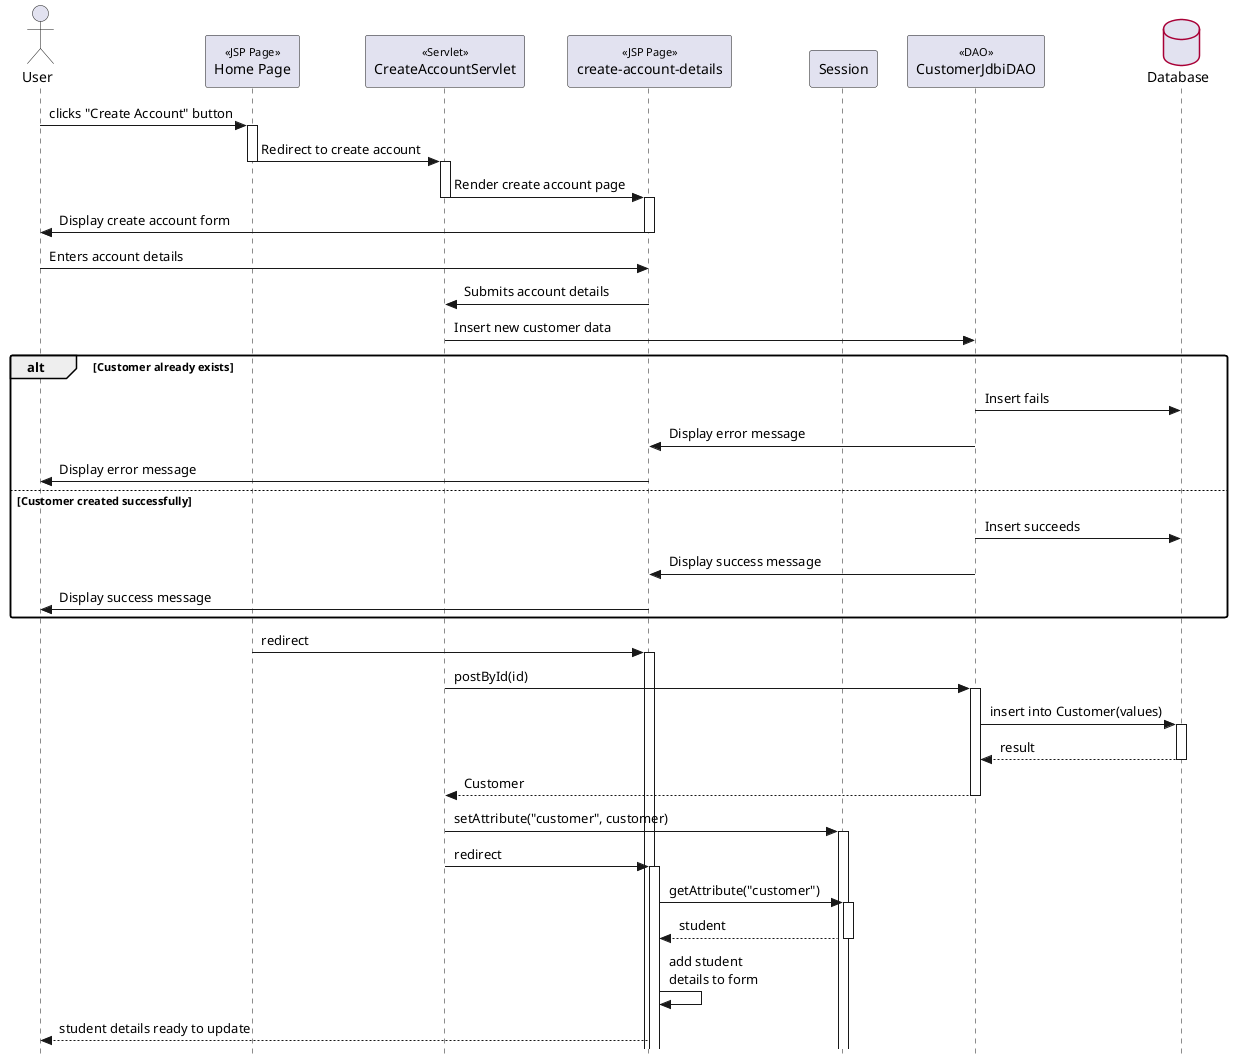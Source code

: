 @startuml

' === Style Tweaks ===

skinparam {
  Style StrictUML
  RoundCorner 5
  ParticipantPadding 10
  Padding 2
  SequenceStereotype {
    Font {
      Size 11
      Style plain
    }
  }
  Database {
    BorderColor #A80036
  }
}


' === Actors / Participants

actor "User" as user
participant "Home Page" as homePage << JSP Page >>
participant "CreateAccountServlet" as createServlet <<Servlet>>
participant "create-account-details" as createPage << JSP Page >>
participant "Session" as session
participant "CustomerJdbiDAO" as dao << DAO >>
database "Database" as db


' === Interactions ===


user -> homePage++ : clicks "Create Account" button
homePage -> createServlet--++ : Redirect to create account
createServlet -> createPage--++ : Render create account page
createPage -> user-- : Display create account form
user -> createPage : Enters account details
createPage -> createServlet : Submits account details
createServlet -> dao : Insert new customer data

alt Customer already exists
  dao -> db : Insert fails
  dao -> createPage : Display error message
  createPage -> user : Display error message
else Customer created successfully
    dao -> db : Insert succeeds
    dao -> createPage : Display success message
    createPage -> user : Display success message
    end

homePage -> createPage++: redirect

createServlet -> dao++ : postById(id)
dao -> db++ : insert into Customer(values)

return result
return Customer

createServlet -> session++ : setAttribute("customer", customer)
createServlet -> createPage++ : redirect
createPage -> session++ : getAttribute("customer")
return student

createPage -> createPage : add student\ndetails to form

createPage -->user : student details ready to update

@enduml
